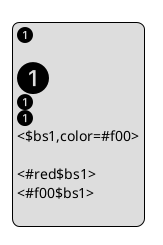 {
  "sha1": "io2fzvp3j3llauh42vqzchbzef89s4l",
  "insertion": {
    "when": "2025-05-14T17:45:29.451Z",
    "url": "https://github.com/plantuml/plantuml/issues/2174",
    "user": "The-Lum"
  }
}
@startuml
sprite bs1 <svg viewBox="0 0 16 16">
  <path d="M16 8A8 8 0 1 1 0 8a8 8 0 0 1 16 0M9.283 4.002H7.971L6.072 5.385v1.271l1.834-1.318h.065V12h1.312z"/>
</svg>

legend
<$bs1>

' Similar to old monochrome sprite
<$bs1{scale=2}>
<$bs1{scale=1,color=red}>
<$bs1,color=red>
<$bs1,color=#f00>

' Similar to Emoji
<#red$bs1>
<#f00$bs1>

endlegend

@enduml
